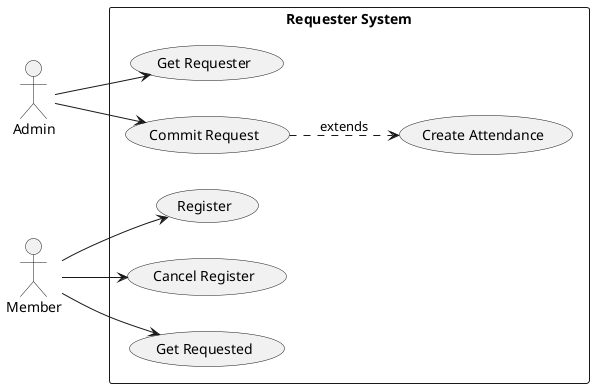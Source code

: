 @startuml RequesterSubSystem

left to right direction

skinparam Monochrome true
skinparam Shadowing false
skinparam packageStyle rectangle

actor Admin
actor Member

rectangle "Requester System" {
    Member --> (Register)
    Admin --> (Get Requester)
    
    Member --> (Cancel Register)
    Admin --> (Commit Request)
    Member --> (Get Requested)

    (Commit Request) ..> (Create Attendance) : extends
}

@enduml